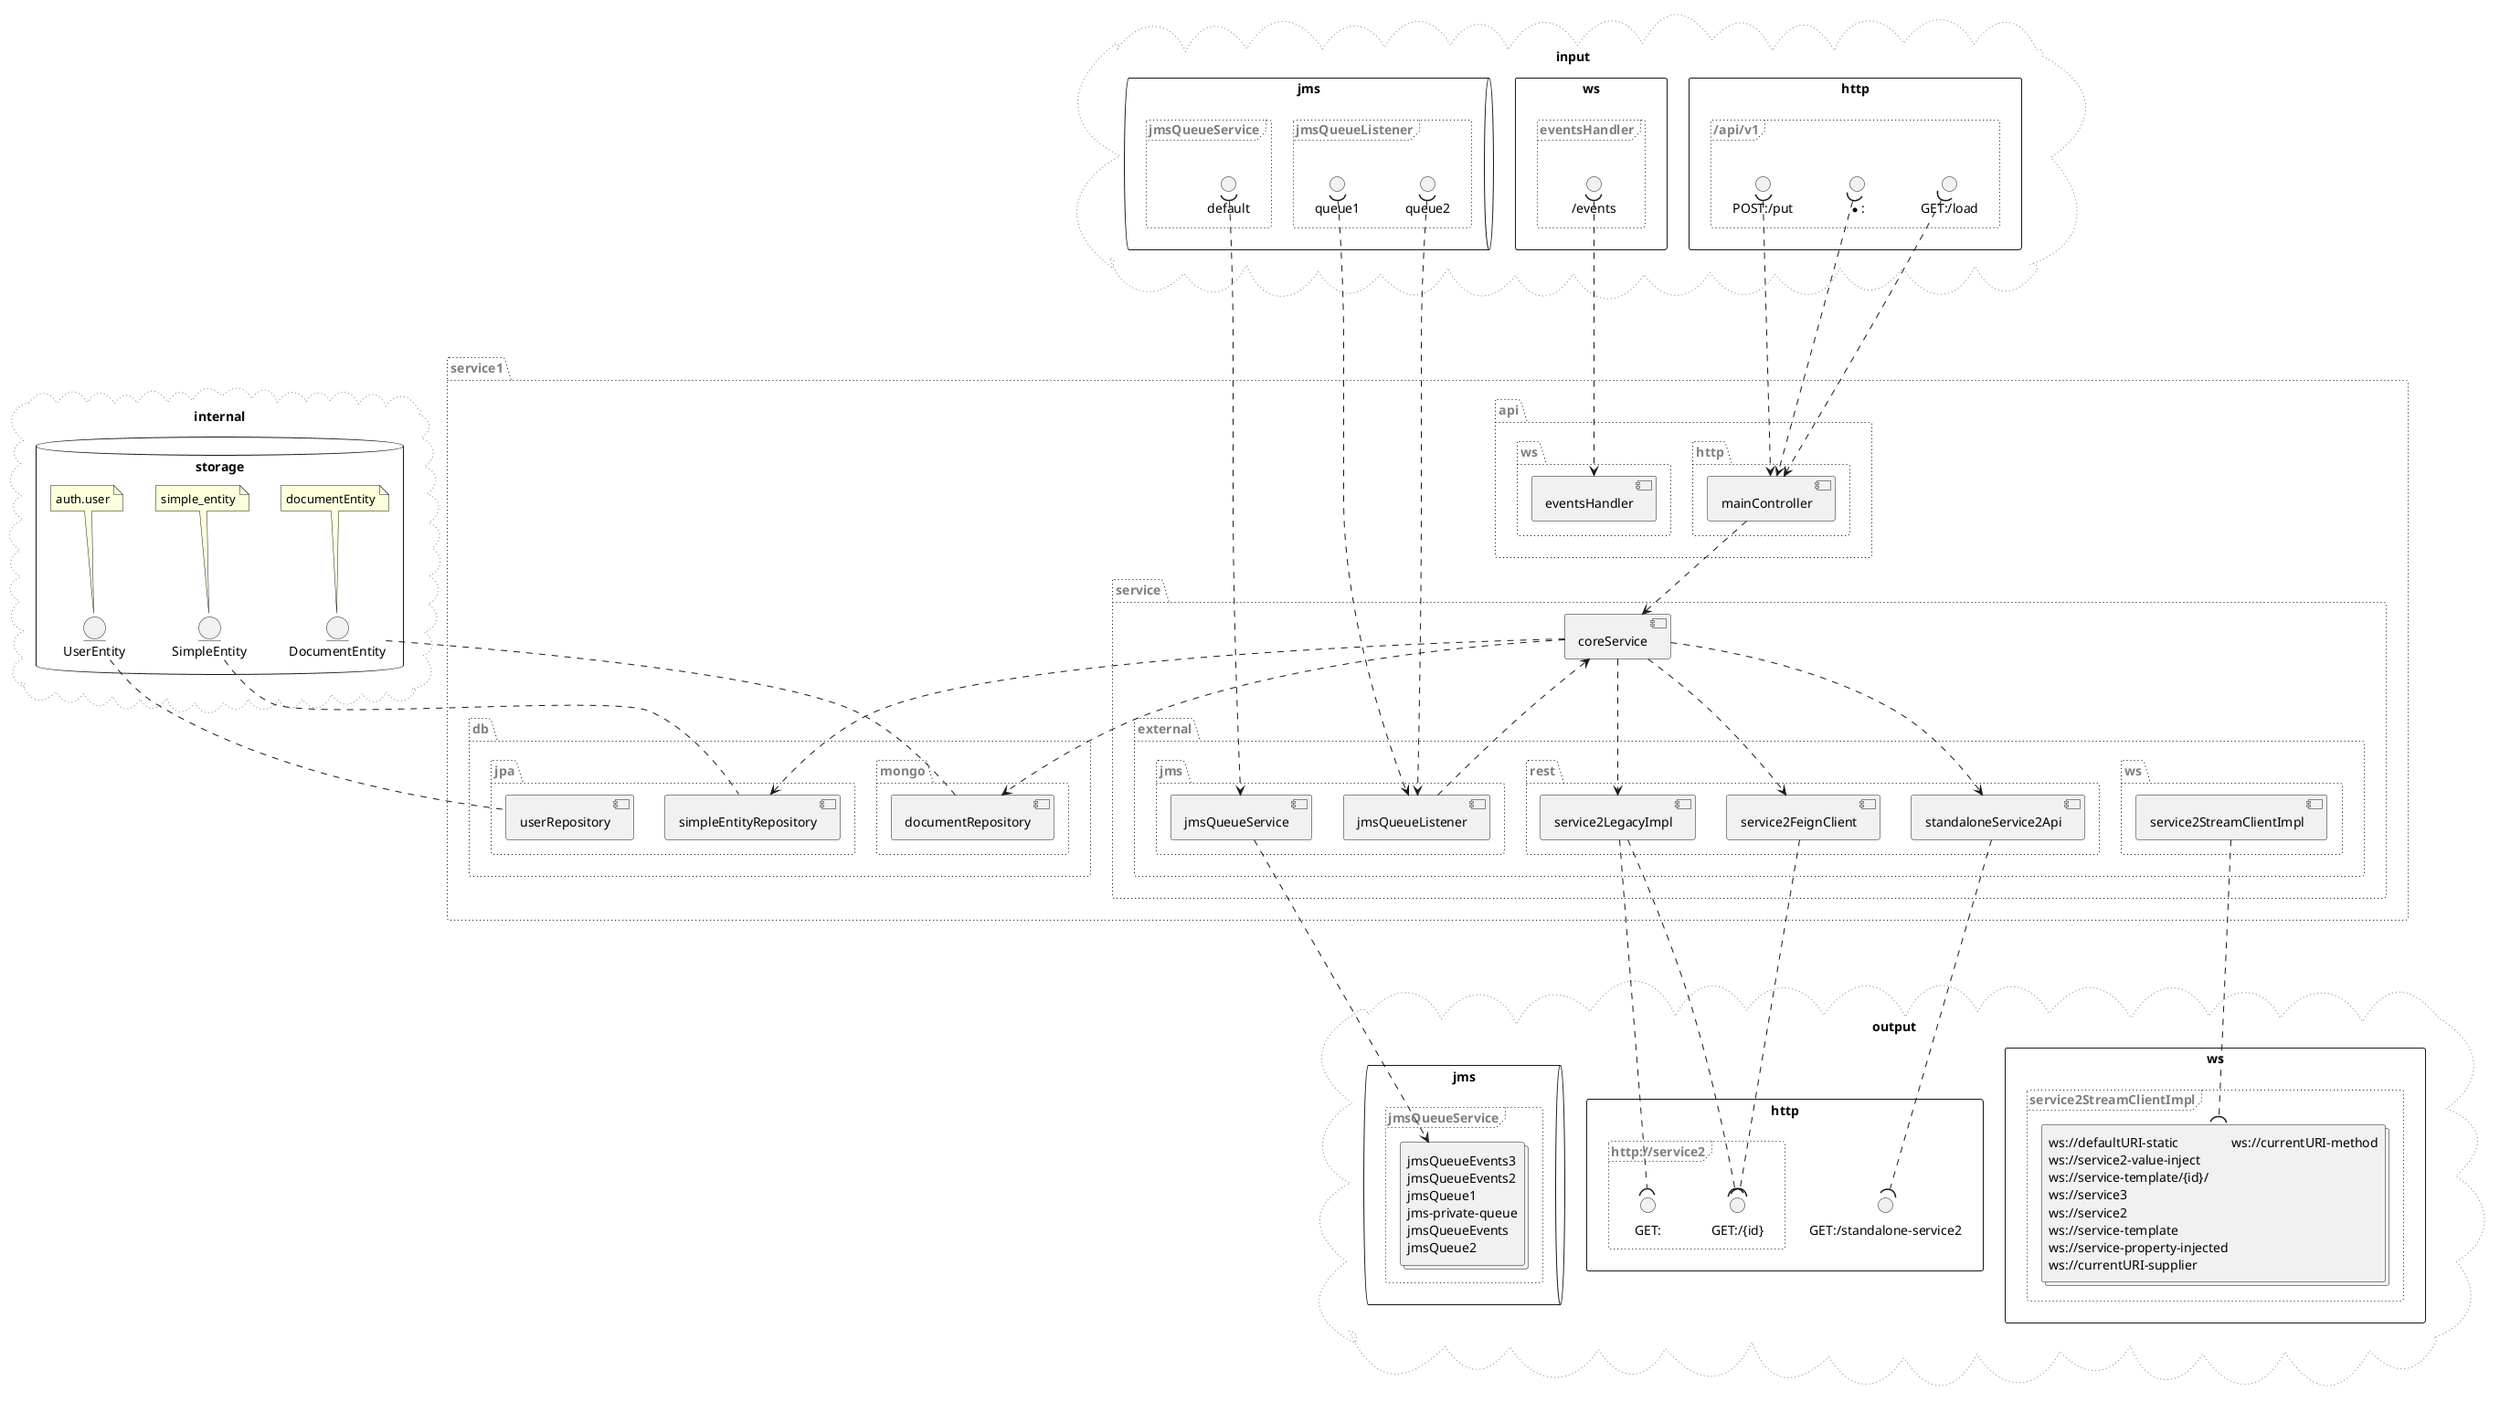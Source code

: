 @startuml
remove @unlinked
package "service1" as service1 #line.dotted;text:gray {
  package "api" as service1.api #line.dotted;text:gray {
    package "http" as service1.api.http #line.dotted;text:gray {
      component mainController as mainController
    }
    package "ws" as service1.api.ws #line.dotted;text:gray {
      component eventsHandler as eventsHandler
    }
  }
  package "db" as service1.db #line.dotted;text:gray {
    package "jpa" as service1.db.jpa #line.dotted;text:gray {
      component simpleEntityRepository as simpleEntityRepository
      component userRepository as userRepository
    }
    package "mongo" as service1.db.mongo #line.dotted;text:gray {
      component documentRepository as documentRepository
    }
  }
  package "service" as service1.service #line.dotted;text:gray {
    component coreService as coreService
    package "external" as service1.service.external #line.dotted;text:gray {
      package "jms" as service1.service.external.jms #line.dotted;text:gray {
        component jmsQueueListener as jmsQueueListener
        component jmsQueueService as jmsQueueService
      }
      package "rest" as service1.service.external.rest #line.dotted;text:gray {
        component service2LegacyImpl as service2LegacyImpl
        component standaloneService2Api as standaloneService2Api
        component service2FeignClient as service2FeignClient
      }
      package "ws" as service1.service.external.ws #line.dotted;text:gray {
        component service2StreamClientImpl as service2StreamClientImpl
      }
    }
  }
}
mainController ..> coreService
coreService ..> documentRepository
coreService ..> service2FeignClient
coreService ..> service2LegacyImpl
coreService ..> simpleEntityRepository
coreService ..> standaloneService2Api
jmsQueueListener ..> coreService
cloud "internal" as internal #line.dotted;line:gray; {
  database "storage" as internal.storage {
    entity "UserEntity" as internal.jpa.classservice1.db.jpa.model.UserEntity..auth.user.
    note "auth.user" as internal.jpa.classservice1.db.jpa.model.UserEntity..auth.user..table_name
    internal.jpa.classservice1.db.jpa.model.UserEntity..auth.user..table_name .. internal.jpa.classservice1.db.jpa.model.UserEntity..auth.user.
    internal.jpa.classservice1.db.jpa.model.UserEntity..auth.user. .. userRepository
    entity "SimpleEntity" as internal.jpa.classservice1.db.jpa.model.SimpleEntity..simple_entity.
    note "simple_entity" as internal.jpa.classservice1.db.jpa.model.SimpleEntity..simple_entity..table_name
    internal.jpa.classservice1.db.jpa.model.SimpleEntity..simple_entity..table_name .. internal.jpa.classservice1.db.jpa.model.SimpleEntity..simple_entity.
    internal.jpa.classservice1.db.jpa.model.SimpleEntity..simple_entity. .. simpleEntityRepository
    entity "DocumentEntity" as internal.mongo.classservice1.db.mongo.model.DocumentEntity..documentEntity.
    note "documentEntity" as internal.mongo.classservice1.db.mongo.model.DocumentEntity..documentEntity..table_name
    internal.mongo.classservice1.db.mongo.model.DocumentEntity..documentEntity..table_name .. internal.mongo.classservice1.db.mongo.model.DocumentEntity..documentEntity.
    internal.mongo.classservice1.db.mongo.model.DocumentEntity..documentEntity. .. documentRepository
  }
}
cloud "input" as input #line.dotted;line:gray; {
  rectangle "ws" as input.websocket {
    frame "eventsHandler" as input.websocket.eventsHandler #line.dotted;text:gray {
      interface "/events" as in.in.ws..events
      in.in.ws..events )....> eventsHandler
    }
  }
  queue "jms" as input.jms {
    frame "jmsQueueService" as input.jms.jmsQueueService #line.dotted;text:gray {
      interface "default" as in.default.in
      in.default.in )....> jmsQueueService
    }
    frame "jmsQueueListener" as input.jms.jmsQueueListener #line.dotted;text:gray {
      interface "queue2" as in.queue2.in
      in.queue2.in )....> jmsQueueListener
      interface "queue1" as in.queue1.in
      in.queue1.in )....> jmsQueueListener
    }
  }
  rectangle "http" as input.http {
    frame "/api/v1" as input.http..api.v1 #line.dotted;text:gray {
      interface "*:" as in....api.v1.
      in....api.v1. )....> mainController
      interface "GET:/load" as in.GET..api.v1.load
      in.GET..api.v1.load )....> mainController
      interface "POST:/put" as in.POST..api.v1.put
      in.POST..api.v1.put )....> mainController
    }
  }
}
cloud "output" as output #line.dotted;line:gray; {
  rectangle "ws" as output.websocket {
    frame "service2StreamClientImpl" as output.websocket.service2StreamClientImpl #line.dotted;text:gray {
      collections "<#transparent,transparent>|ws://defaultURI-static |ws://currentURI-method|\n\
<#transparent,transparent>|ws://service2-value-inject | |\n\
<#transparent,transparent>|ws://service-template/{id}/ | |\n\
<#transparent,transparent>|ws://service3 | |\n\
<#transparent,transparent>|ws://service2 | |\n\
<#transparent,transparent>|ws://service-template | |\n\
<#transparent,transparent>|ws://service-property-injected | |\n\
<#transparent,transparent>|ws://currentURI-supplier | |" as service2StreamClientImpl.interfaces
      service2StreamClientImpl ....( service2StreamClientImpl.interfaces
    }
  }
  rectangle "http" as output.http {
    interface "GET:/standalone-service2" as out.GET.standalone.service2..id.
    standaloneService2Api ....( out.GET.standalone.service2..id.
    frame "http://service2" as output.http.http...service2 #line.dotted;text:gray {
      interface "GET:" as out.GET.http...service2
      service2LegacyImpl ....( out.GET.http...service2
      interface "GET:/{id}" as out.GET.http...service2..id.
      service2LegacyImpl ....( out.GET.http...service2..id.
      service2FeignClient ....( out.GET.http...service2..id.
    }
  }
  queue "jms" as output.jms {
    frame "jmsQueueService" as output.jms.jmsQueueService #line.dotted;text:gray {
      collections "<#transparent,transparent>|jmsQueueEvents3|\n\
<#transparent,transparent>|jmsQueueEvents2|\n\
<#transparent,transparent>|jmsQueue1|\n\
<#transparent,transparent>|jms-private-queue|\n\
<#transparent,transparent>|jmsQueueEvents|\n\
<#transparent,transparent>|jmsQueue2|" as jmsQueueService.interfaces
      jmsQueueService ....> jmsQueueService.interfaces
    }
  }
}
@enduml
